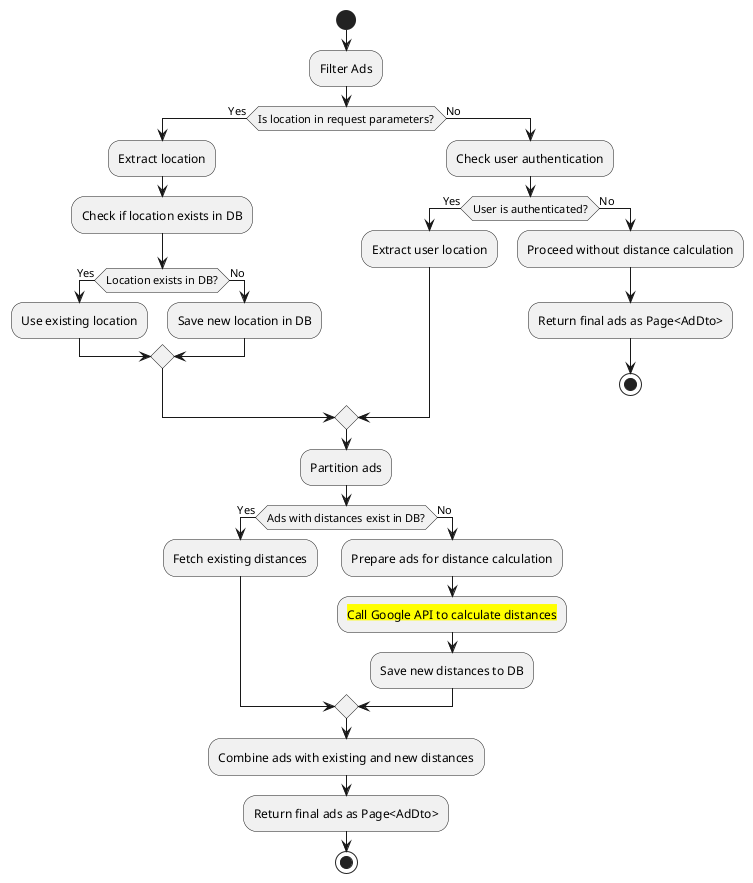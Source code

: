 @startuml
start

:Filter Ads;

if (Is location in request parameters?) then (Yes)
    :Extract location;
    :Check if location exists in DB;
    if (Location exists in DB?) then (Yes)
        :Use existing location;
    else (No)
        :Save new location in DB;
    endif
else (No)
    :Check user authentication;
    if (User is authenticated?) then (Yes)
        :Extract user location;
    else (No)
        :Proceed without distance calculation;
        :Return final ads as Page<AdDto>;
        stop
    endif
endif

:Partition ads;

if (Ads with distances exist in DB?) then (Yes)
    :Fetch existing distances;
else (No)
    :Prepare ads for distance calculation;
    :<back:yellow>Call Google API to calculate distances;
    :Save new distances to DB;
endif

:Combine ads with existing and new distances;
:Return final ads as Page<AdDto>;
stop

@enduml

